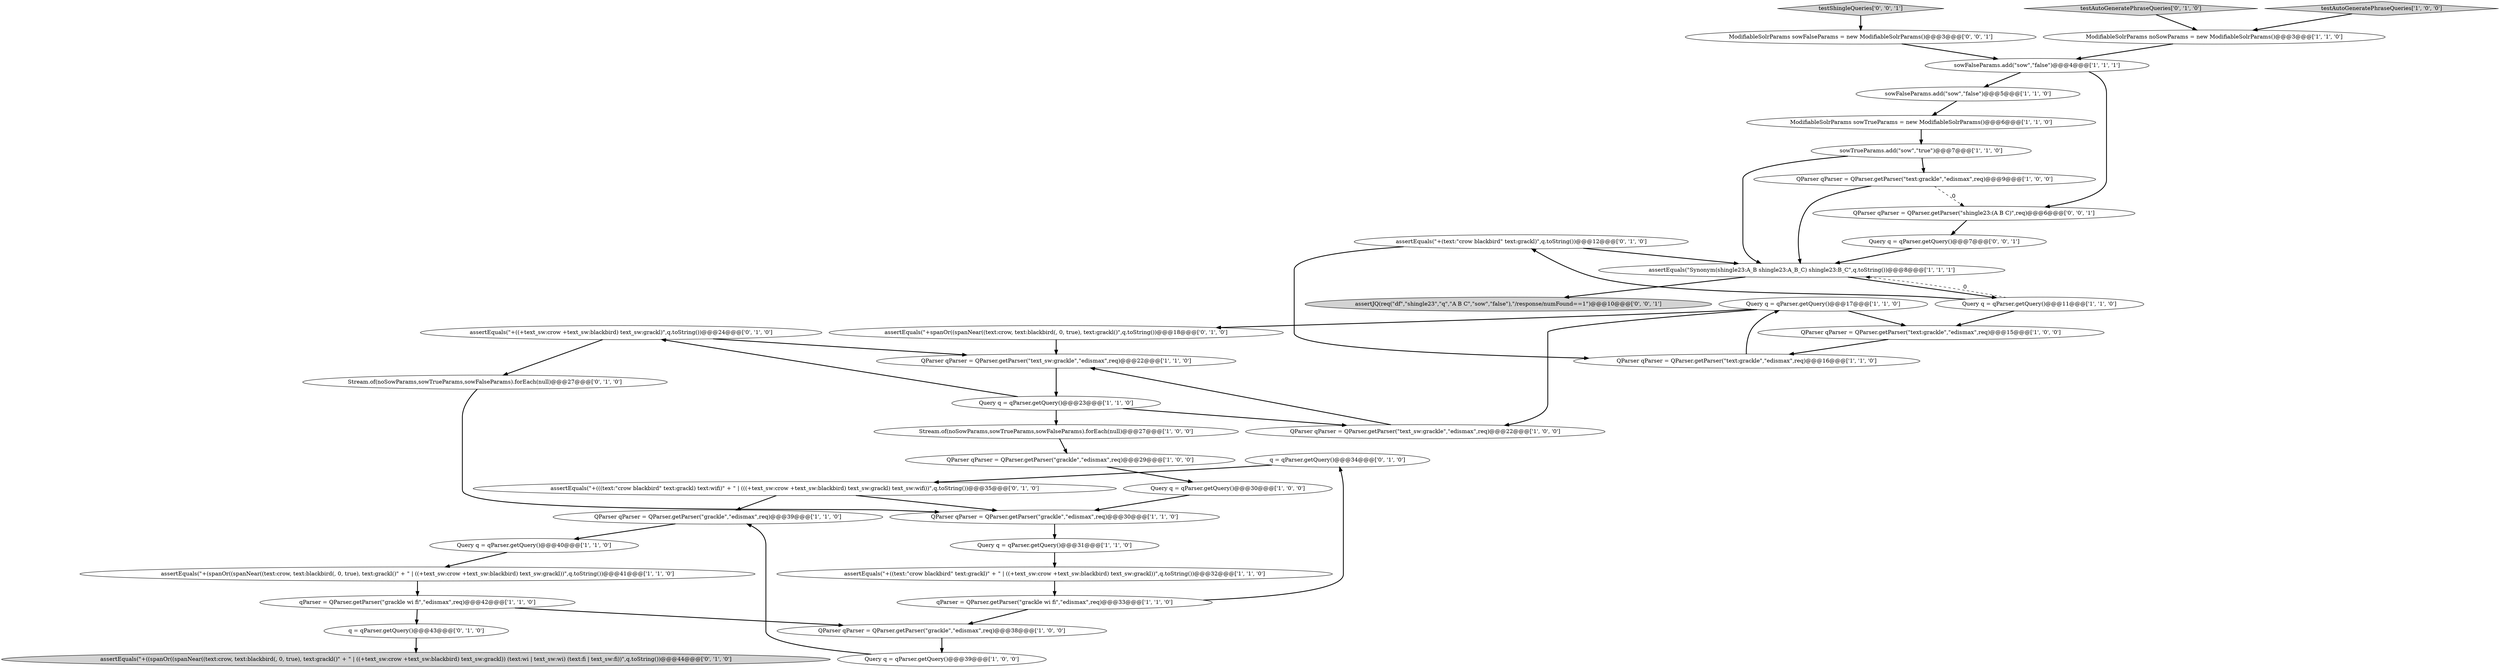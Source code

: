 digraph {
31 [style = filled, label = "q = qParser.getQuery()@@@34@@@['0', '1', '0']", fillcolor = white, shape = ellipse image = "AAA0AAABBB2BBB"];
14 [style = filled, label = "Query q = qParser.getQuery()@@@11@@@['1', '1', '0']", fillcolor = white, shape = ellipse image = "AAA0AAABBB1BBB"];
20 [style = filled, label = "qParser = QParser.getParser(\"grackle wi fi\",\"edismax\",req)@@@33@@@['1', '1', '0']", fillcolor = white, shape = ellipse image = "AAA0AAABBB1BBB"];
32 [style = filled, label = "Stream.of(noSowParams,sowTrueParams,sowFalseParams).forEach(null)@@@27@@@['0', '1', '0']", fillcolor = white, shape = ellipse image = "AAA0AAABBB2BBB"];
5 [style = filled, label = "assertEquals(\"+(spanOr((spanNear((text:crow, text:blackbird(, 0, true), text:grackl()\" + \" | ((+text_sw:crow +text_sw:blackbird) text_sw:grackl))\",q.toString())@@@41@@@['1', '1', '0']", fillcolor = white, shape = ellipse image = "AAA0AAABBB1BBB"];
22 [style = filled, label = "Query q = qParser.getQuery()@@@17@@@['1', '1', '0']", fillcolor = white, shape = ellipse image = "AAA0AAABBB1BBB"];
13 [style = filled, label = "QParser qParser = QParser.getParser(\"grackle\",\"edismax\",req)@@@39@@@['1', '1', '0']", fillcolor = white, shape = ellipse image = "AAA0AAABBB1BBB"];
29 [style = filled, label = "assertEquals(\"+((+text_sw:crow +text_sw:blackbird) text_sw:grackl)\",q.toString())@@@24@@@['0', '1', '0']", fillcolor = white, shape = ellipse image = "AAA0AAABBB2BBB"];
7 [style = filled, label = "assertEquals(\"+((text:\"crow blackbird\" text:grackl)\" + \" | ((+text_sw:crow +text_sw:blackbird) text_sw:grackl))\",q.toString())@@@32@@@['1', '1', '0']", fillcolor = white, shape = ellipse image = "AAA0AAABBB1BBB"];
3 [style = filled, label = "Stream.of(noSowParams,sowTrueParams,sowFalseParams).forEach(null)@@@27@@@['1', '0', '0']", fillcolor = white, shape = ellipse image = "AAA0AAABBB1BBB"];
40 [style = filled, label = "ModifiableSolrParams sowFalseParams = new ModifiableSolrParams()@@@3@@@['0', '0', '1']", fillcolor = white, shape = ellipse image = "AAA0AAABBB3BBB"];
37 [style = filled, label = "Query q = qParser.getQuery()@@@7@@@['0', '0', '1']", fillcolor = white, shape = ellipse image = "AAA0AAABBB3BBB"];
41 [style = filled, label = "assertJQ(req(\"df\",\"shingle23\",\"q\",\"A B C\",\"sow\",\"false\"),\"/response/numFound==1\")@@@10@@@['0', '0', '1']", fillcolor = lightgray, shape = ellipse image = "AAA0AAABBB3BBB"];
26 [style = filled, label = "qParser = QParser.getParser(\"grackle wi fi\",\"edismax\",req)@@@42@@@['1', '1', '0']", fillcolor = white, shape = ellipse image = "AAA0AAABBB1BBB"];
0 [style = filled, label = "QParser qParser = QParser.getParser(\"text_sw:grackle\",\"edismax\",req)@@@22@@@['1', '1', '0']", fillcolor = white, shape = ellipse image = "AAA0AAABBB1BBB"];
36 [style = filled, label = "assertEquals(\"+spanOr((spanNear((text:crow, text:blackbird(, 0, true), text:grackl()\",q.toString())@@@18@@@['0', '1', '0']", fillcolor = white, shape = ellipse image = "AAA0AAABBB2BBB"];
35 [style = filled, label = "q = qParser.getQuery()@@@43@@@['0', '1', '0']", fillcolor = white, shape = ellipse image = "AAA0AAABBB2BBB"];
12 [style = filled, label = "QParser qParser = QParser.getParser(\"grackle\",\"edismax\",req)@@@38@@@['1', '0', '0']", fillcolor = white, shape = ellipse image = "AAA0AAABBB1BBB"];
10 [style = filled, label = "QParser qParser = QParser.getParser(\"grackle\",\"edismax\",req)@@@29@@@['1', '0', '0']", fillcolor = white, shape = ellipse image = "AAA0AAABBB1BBB"];
28 [style = filled, label = "assertEquals(\"+(text:\"crow blackbird\" text:grackl)\",q.toString())@@@12@@@['0', '1', '0']", fillcolor = white, shape = ellipse image = "AAA0AAABBB2BBB"];
27 [style = filled, label = "QParser qParser = QParser.getParser(\"text_sw:grackle\",\"edismax\",req)@@@22@@@['1', '0', '0']", fillcolor = white, shape = ellipse image = "AAA0AAABBB1BBB"];
15 [style = filled, label = "QParser qParser = QParser.getParser(\"text:grackle\",\"edismax\",req)@@@16@@@['1', '1', '0']", fillcolor = white, shape = ellipse image = "AAA0AAABBB1BBB"];
17 [style = filled, label = "QParser qParser = QParser.getParser(\"text:grackle\",\"edismax\",req)@@@9@@@['1', '0', '0']", fillcolor = white, shape = ellipse image = "AAA0AAABBB1BBB"];
19 [style = filled, label = "ModifiableSolrParams sowTrueParams = new ModifiableSolrParams()@@@6@@@['1', '1', '0']", fillcolor = white, shape = ellipse image = "AAA0AAABBB1BBB"];
4 [style = filled, label = "Query q = qParser.getQuery()@@@30@@@['1', '0', '0']", fillcolor = white, shape = ellipse image = "AAA0AAABBB1BBB"];
8 [style = filled, label = "ModifiableSolrParams noSowParams = new ModifiableSolrParams()@@@3@@@['1', '1', '0']", fillcolor = white, shape = ellipse image = "AAA0AAABBB1BBB"];
30 [style = filled, label = "assertEquals(\"+((spanOr((spanNear((text:crow, text:blackbird(, 0, true), text:grackl()\" + \" | ((+text_sw:crow +text_sw:blackbird) text_sw:grackl)) (text:wi | text_sw:wi) (text:fi | text_sw:fi))\",q.toString())@@@44@@@['0', '1', '0']", fillcolor = lightgray, shape = ellipse image = "AAA0AAABBB2BBB"];
16 [style = filled, label = "QParser qParser = QParser.getParser(\"text:grackle\",\"edismax\",req)@@@15@@@['1', '0', '0']", fillcolor = white, shape = ellipse image = "AAA0AAABBB1BBB"];
33 [style = filled, label = "assertEquals(\"+(((text:\"crow blackbird\" text:grackl) text:wifi)\" + \" | (((+text_sw:crow +text_sw:blackbird) text_sw:grackl) text_sw:wifi))\",q.toString())@@@35@@@['0', '1', '0']", fillcolor = white, shape = ellipse image = "AAA0AAABBB2BBB"];
38 [style = filled, label = "QParser qParser = QParser.getParser(\"shingle23:(A B C)\",req)@@@6@@@['0', '0', '1']", fillcolor = white, shape = ellipse image = "AAA0AAABBB3BBB"];
25 [style = filled, label = "assertEquals(\"Synonym(shingle23:A_B shingle23:A_B_C) shingle23:B_C\",q.toString())@@@8@@@['1', '1', '1']", fillcolor = white, shape = ellipse image = "AAA0AAABBB1BBB"];
11 [style = filled, label = "Query q = qParser.getQuery()@@@23@@@['1', '1', '0']", fillcolor = white, shape = ellipse image = "AAA0AAABBB1BBB"];
6 [style = filled, label = "Query q = qParser.getQuery()@@@31@@@['1', '1', '0']", fillcolor = white, shape = ellipse image = "AAA0AAABBB1BBB"];
18 [style = filled, label = "sowFalseParams.add(\"sow\",\"false\")@@@5@@@['1', '1', '0']", fillcolor = white, shape = ellipse image = "AAA0AAABBB1BBB"];
34 [style = filled, label = "testAutoGeneratePhraseQueries['0', '1', '0']", fillcolor = lightgray, shape = diamond image = "AAA0AAABBB2BBB"];
9 [style = filled, label = "testAutoGeneratePhraseQueries['1', '0', '0']", fillcolor = lightgray, shape = diamond image = "AAA0AAABBB1BBB"];
2 [style = filled, label = "QParser qParser = QParser.getParser(\"grackle\",\"edismax\",req)@@@30@@@['1', '1', '0']", fillcolor = white, shape = ellipse image = "AAA0AAABBB1BBB"];
1 [style = filled, label = "Query q = qParser.getQuery()@@@39@@@['1', '0', '0']", fillcolor = white, shape = ellipse image = "AAA0AAABBB1BBB"];
23 [style = filled, label = "sowFalseParams.add(\"sow\",\"false\")@@@4@@@['1', '1', '1']", fillcolor = white, shape = ellipse image = "AAA0AAABBB1BBB"];
21 [style = filled, label = "sowTrueParams.add(\"sow\",\"true\")@@@7@@@['1', '1', '0']", fillcolor = white, shape = ellipse image = "AAA0AAABBB1BBB"];
39 [style = filled, label = "testShingleQueries['0', '0', '1']", fillcolor = lightgray, shape = diamond image = "AAA0AAABBB3BBB"];
24 [style = filled, label = "Query q = qParser.getQuery()@@@40@@@['1', '1', '0']", fillcolor = white, shape = ellipse image = "AAA0AAABBB1BBB"];
11->3 [style = bold, label=""];
3->10 [style = bold, label=""];
11->29 [style = bold, label=""];
14->16 [style = bold, label=""];
35->30 [style = bold, label=""];
20->31 [style = bold, label=""];
40->23 [style = bold, label=""];
26->35 [style = bold, label=""];
22->27 [style = bold, label=""];
21->17 [style = bold, label=""];
8->23 [style = bold, label=""];
22->16 [style = bold, label=""];
25->14 [style = bold, label=""];
16->15 [style = bold, label=""];
27->0 [style = bold, label=""];
12->1 [style = bold, label=""];
38->37 [style = bold, label=""];
15->22 [style = bold, label=""];
13->24 [style = bold, label=""];
7->20 [style = bold, label=""];
28->15 [style = bold, label=""];
0->11 [style = bold, label=""];
5->26 [style = bold, label=""];
4->2 [style = bold, label=""];
29->0 [style = bold, label=""];
33->13 [style = bold, label=""];
11->27 [style = bold, label=""];
14->28 [style = bold, label=""];
21->25 [style = bold, label=""];
19->21 [style = bold, label=""];
33->2 [style = bold, label=""];
29->32 [style = bold, label=""];
32->2 [style = bold, label=""];
14->25 [style = dashed, label="0"];
18->19 [style = bold, label=""];
10->4 [style = bold, label=""];
17->38 [style = dashed, label="0"];
22->36 [style = bold, label=""];
23->38 [style = bold, label=""];
36->0 [style = bold, label=""];
23->18 [style = bold, label=""];
2->6 [style = bold, label=""];
26->12 [style = bold, label=""];
39->40 [style = bold, label=""];
34->8 [style = bold, label=""];
25->41 [style = bold, label=""];
9->8 [style = bold, label=""];
6->7 [style = bold, label=""];
24->5 [style = bold, label=""];
31->33 [style = bold, label=""];
37->25 [style = bold, label=""];
20->12 [style = bold, label=""];
28->25 [style = bold, label=""];
17->25 [style = bold, label=""];
1->13 [style = bold, label=""];
}
